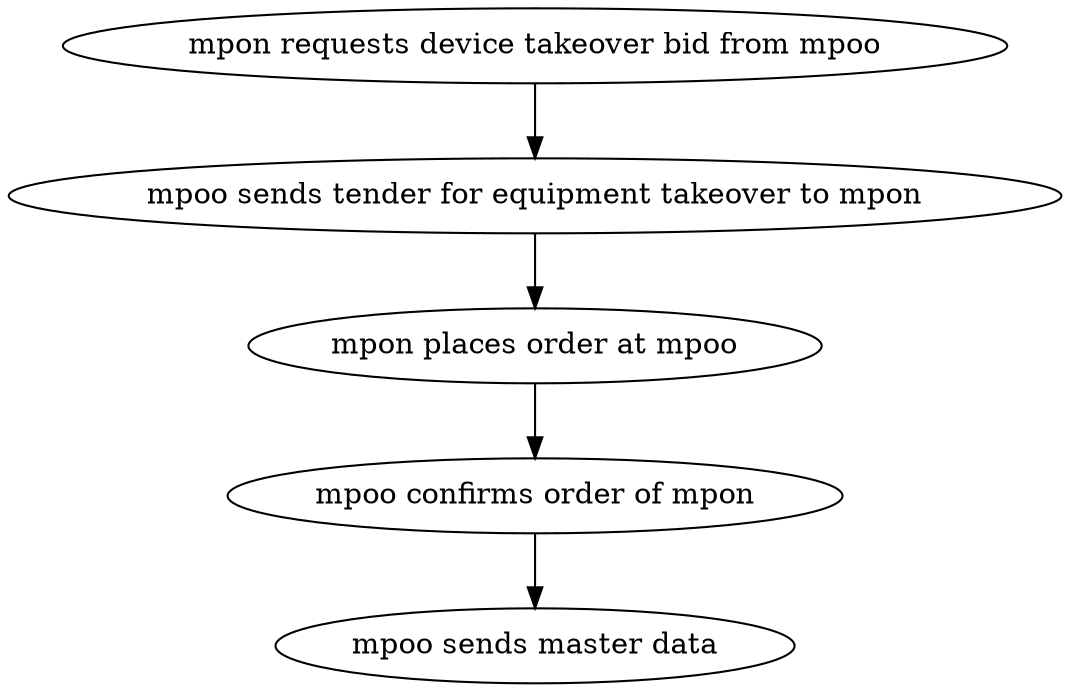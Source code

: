 strict digraph "doc-10.5" {
	graph [name="doc-10.5"];
	"mpon requests device takeover bid from mpoo"	[attrs="{'type': 'Activity', 'label': 'mpon requests device takeover bid from mpoo'}"];
	"mpoo sends tender for equipment takeover to mpon"	[attrs="{'type': 'Activity', 'label': 'mpoo sends tender for equipment takeover to mpon'}"];
	"mpon requests device takeover bid from mpoo" -> "mpoo sends tender for equipment takeover to mpon"	[attrs="{'type': 'flow', 'label': 'flow'}"];
	"mpon places order at mpoo"	[attrs="{'type': 'Activity', 'label': 'mpon places order at mpoo'}"];
	"mpoo sends tender for equipment takeover to mpon" -> "mpon places order at mpoo"	[attrs="{'type': 'flow', 'label': 'flow'}"];
	"mpoo confirms order of mpon"	[attrs="{'type': 'Activity', 'label': 'mpoo confirms order of mpon'}"];
	"mpon places order at mpoo" -> "mpoo confirms order of mpon"	[attrs="{'type': 'flow', 'label': 'flow'}"];
	"mpoo sends master data"	[attrs="{'type': 'Activity', 'label': 'mpoo sends master data'}"];
	"mpoo confirms order of mpon" -> "mpoo sends master data"	[attrs="{'type': 'flow', 'label': 'flow'}"];
}
